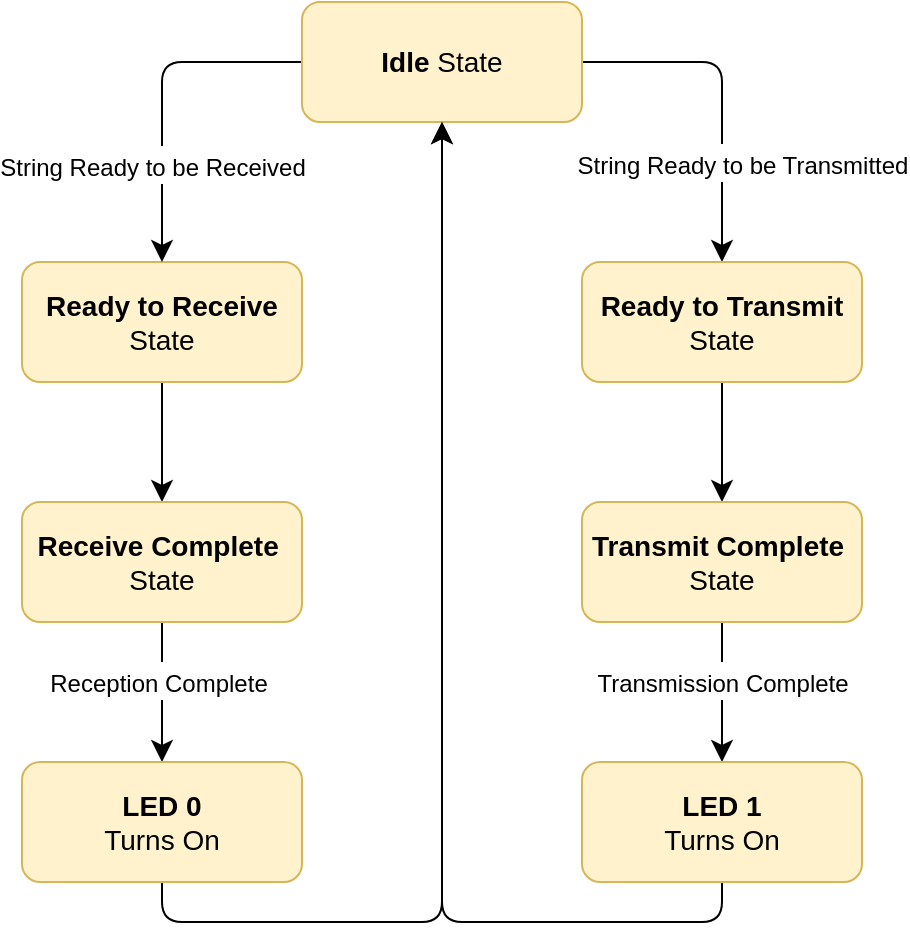 <mxfile version="21.6.8" type="device">
  <diagram name="Page-1" id="PRC118GnW3bNMwE9SSp2">
    <mxGraphModel dx="987" dy="2279" grid="1" gridSize="10" guides="1" tooltips="1" connect="1" arrows="1" fold="1" page="1" pageScale="1" pageWidth="1169" pageHeight="1654" math="0" shadow="0">
      <root>
        <mxCell id="0" />
        <mxCell id="1" parent="0" />
        <mxCell id="AUXqQYhrxNp9Ba_ZeitR-4" style="edgeStyle=none;curved=1;rounded=0;orthogonalLoop=1;jettySize=auto;html=1;entryX=0.5;entryY=0;entryDx=0;entryDy=0;fontSize=12;startSize=8;endSize=8;" edge="1" parent="1" source="6pcLV4aVXLV8ROIYuBY9-1" target="AUXqQYhrxNp9Ba_ZeitR-1">
          <mxGeometry relative="1" as="geometry" />
        </mxCell>
        <mxCell id="6pcLV4aVXLV8ROIYuBY9-1" value="&lt;font style=&quot;font-size: 14px;&quot;&gt;&lt;b&gt;Ready to Receive&lt;/b&gt; State&lt;/font&gt;" style="rounded=1;whiteSpace=wrap;html=1;fillColor=#fff2cc;strokeColor=#d6b656;" parent="1" vertex="1">
          <mxGeometry x="110" y="-960" width="140" height="60" as="geometry" />
        </mxCell>
        <mxCell id="AUXqQYhrxNp9Ba_ZeitR-6" style="edgeStyle=orthogonalEdgeStyle;rounded=1;orthogonalLoop=1;jettySize=auto;html=1;entryX=0.5;entryY=0;entryDx=0;entryDy=0;fontSize=12;startSize=8;endSize=8;exitX=0;exitY=0.5;exitDx=0;exitDy=0;" edge="1" parent="1" source="6pcLV4aVXLV8ROIYuBY9-6" target="6pcLV4aVXLV8ROIYuBY9-1">
          <mxGeometry relative="1" as="geometry" />
        </mxCell>
        <mxCell id="AUXqQYhrxNp9Ba_ZeitR-7" value="&lt;font style=&quot;font-size: 12px;&quot;&gt;String Ready to be Received&lt;br&gt;&lt;/font&gt;" style="edgeLabel;html=1;align=center;verticalAlign=middle;resizable=0;points=[];fontSize=16;" vertex="1" connectable="0" parent="AUXqQYhrxNp9Ba_ZeitR-6">
          <mxGeometry x="0.205" y="-5" relative="1" as="geometry">
            <mxPoint y="18" as="offset" />
          </mxGeometry>
        </mxCell>
        <mxCell id="AUXqQYhrxNp9Ba_ZeitR-12" style="edgeStyle=orthogonalEdgeStyle;rounded=1;orthogonalLoop=1;jettySize=auto;html=1;entryX=0.5;entryY=0;entryDx=0;entryDy=0;fontSize=12;startSize=8;endSize=8;exitX=1;exitY=0.5;exitDx=0;exitDy=0;" edge="1" parent="1" source="6pcLV4aVXLV8ROIYuBY9-6" target="AUXqQYhrxNp9Ba_ZeitR-2">
          <mxGeometry relative="1" as="geometry" />
        </mxCell>
        <mxCell id="AUXqQYhrxNp9Ba_ZeitR-14" value="&lt;font style=&quot;font-size: 12px;&quot;&gt;String Ready to be Transmitted&lt;br&gt;&lt;/font&gt;" style="edgeLabel;html=1;align=center;verticalAlign=middle;resizable=0;points=[];fontSize=16;" vertex="1" connectable="0" parent="AUXqQYhrxNp9Ba_ZeitR-12">
          <mxGeometry x="0.325" y="-3" relative="1" as="geometry">
            <mxPoint x="13" y="7" as="offset" />
          </mxGeometry>
        </mxCell>
        <mxCell id="6pcLV4aVXLV8ROIYuBY9-6" value="&lt;font style=&quot;font-size: 14px;&quot;&gt;&lt;b&gt;Idle&lt;/b&gt; State&lt;/font&gt;" style="rounded=1;whiteSpace=wrap;html=1;fillColor=#fff2cc;strokeColor=#d6b656;" parent="1" vertex="1">
          <mxGeometry x="250" y="-1090" width="140" height="60" as="geometry" />
        </mxCell>
        <mxCell id="AUXqQYhrxNp9Ba_ZeitR-17" style="edgeStyle=none;curved=1;rounded=0;orthogonalLoop=1;jettySize=auto;html=1;entryX=0.5;entryY=0;entryDx=0;entryDy=0;fontSize=12;startSize=8;endSize=8;" edge="1" parent="1" source="AUXqQYhrxNp9Ba_ZeitR-1" target="AUXqQYhrxNp9Ba_ZeitR-10">
          <mxGeometry relative="1" as="geometry" />
        </mxCell>
        <mxCell id="AUXqQYhrxNp9Ba_ZeitR-18" value="&lt;font style=&quot;font-size: 12px;&quot;&gt;Reception Complete&lt;/font&gt;" style="edgeLabel;html=1;align=center;verticalAlign=middle;resizable=0;points=[];fontSize=16;" vertex="1" connectable="0" parent="AUXqQYhrxNp9Ba_ZeitR-17">
          <mxGeometry x="-0.19" y="-2" relative="1" as="geometry">
            <mxPoint as="offset" />
          </mxGeometry>
        </mxCell>
        <mxCell id="AUXqQYhrxNp9Ba_ZeitR-1" value="&lt;font style=&quot;font-size: 14px;&quot;&gt;&lt;b&gt;Receive Complete&amp;nbsp;&lt;br&gt;&lt;/b&gt;State&lt;/font&gt;" style="rounded=1;whiteSpace=wrap;html=1;fillColor=#fff2cc;strokeColor=#d6b656;" vertex="1" parent="1">
          <mxGeometry x="110" y="-840" width="140" height="60" as="geometry" />
        </mxCell>
        <mxCell id="AUXqQYhrxNp9Ba_ZeitR-16" style="edgeStyle=none;curved=1;rounded=0;orthogonalLoop=1;jettySize=auto;html=1;entryX=0.5;entryY=0;entryDx=0;entryDy=0;fontSize=12;startSize=8;endSize=8;" edge="1" parent="1" source="AUXqQYhrxNp9Ba_ZeitR-2" target="AUXqQYhrxNp9Ba_ZeitR-3">
          <mxGeometry relative="1" as="geometry" />
        </mxCell>
        <mxCell id="AUXqQYhrxNp9Ba_ZeitR-2" value="&lt;font style=&quot;font-size: 14px;&quot;&gt;&lt;b&gt;Ready to Transmit&lt;/b&gt; State&lt;/font&gt;" style="rounded=1;whiteSpace=wrap;html=1;fillColor=#fff2cc;strokeColor=#d6b656;" vertex="1" parent="1">
          <mxGeometry x="390" y="-960" width="140" height="60" as="geometry" />
        </mxCell>
        <mxCell id="AUXqQYhrxNp9Ba_ZeitR-19" style="edgeStyle=none;curved=1;rounded=0;orthogonalLoop=1;jettySize=auto;html=1;entryX=0.5;entryY=0;entryDx=0;entryDy=0;fontSize=12;startSize=8;endSize=8;" edge="1" parent="1" source="AUXqQYhrxNp9Ba_ZeitR-3" target="AUXqQYhrxNp9Ba_ZeitR-11">
          <mxGeometry relative="1" as="geometry" />
        </mxCell>
        <mxCell id="AUXqQYhrxNp9Ba_ZeitR-20" value="&lt;font style=&quot;font-size: 12px;&quot;&gt;Transmission Complete&lt;/font&gt;" style="edgeLabel;html=1;align=center;verticalAlign=middle;resizable=0;points=[];fontSize=16;" vertex="1" connectable="0" parent="AUXqQYhrxNp9Ba_ZeitR-19">
          <mxGeometry x="-0.19" relative="1" as="geometry">
            <mxPoint as="offset" />
          </mxGeometry>
        </mxCell>
        <mxCell id="AUXqQYhrxNp9Ba_ZeitR-3" value="&lt;font style=&quot;font-size: 14px;&quot;&gt;&lt;b&gt;Transmit Complete&amp;nbsp;&lt;br&gt;&lt;/b&gt;State&lt;/font&gt;" style="rounded=1;whiteSpace=wrap;html=1;fillColor=#fff2cc;strokeColor=#d6b656;" vertex="1" parent="1">
          <mxGeometry x="390" y="-840" width="140" height="60" as="geometry" />
        </mxCell>
        <mxCell id="AUXqQYhrxNp9Ba_ZeitR-21" style="edgeStyle=orthogonalEdgeStyle;rounded=1;orthogonalLoop=1;jettySize=auto;html=1;entryX=0.5;entryY=1;entryDx=0;entryDy=0;fontSize=12;startSize=8;endSize=8;exitX=0.5;exitY=1;exitDx=0;exitDy=0;" edge="1" parent="1" source="AUXqQYhrxNp9Ba_ZeitR-10" target="6pcLV4aVXLV8ROIYuBY9-6">
          <mxGeometry relative="1" as="geometry" />
        </mxCell>
        <mxCell id="AUXqQYhrxNp9Ba_ZeitR-10" value="&lt;span style=&quot;font-size: 14px;&quot;&gt;&lt;b&gt;LED 0 &lt;/b&gt;&lt;br&gt;Turns On&lt;/span&gt;" style="rounded=1;whiteSpace=wrap;html=1;fillColor=#fff2cc;strokeColor=#d6b656;" vertex="1" parent="1">
          <mxGeometry x="110" y="-710" width="140" height="60" as="geometry" />
        </mxCell>
        <mxCell id="AUXqQYhrxNp9Ba_ZeitR-22" style="edgeStyle=orthogonalEdgeStyle;rounded=1;orthogonalLoop=1;jettySize=auto;html=1;entryX=0.5;entryY=1;entryDx=0;entryDy=0;fontSize=12;startSize=8;endSize=8;exitX=0.5;exitY=1;exitDx=0;exitDy=0;" edge="1" parent="1" source="AUXqQYhrxNp9Ba_ZeitR-11" target="6pcLV4aVXLV8ROIYuBY9-6">
          <mxGeometry relative="1" as="geometry" />
        </mxCell>
        <mxCell id="AUXqQYhrxNp9Ba_ZeitR-11" value="&lt;span style=&quot;font-size: 14px;&quot;&gt;&lt;b&gt;LED 1 &lt;/b&gt;&lt;br&gt;Turns On&lt;/span&gt;" style="rounded=1;whiteSpace=wrap;html=1;fillColor=#fff2cc;strokeColor=#d6b656;" vertex="1" parent="1">
          <mxGeometry x="390" y="-710" width="140" height="60" as="geometry" />
        </mxCell>
      </root>
    </mxGraphModel>
  </diagram>
</mxfile>
